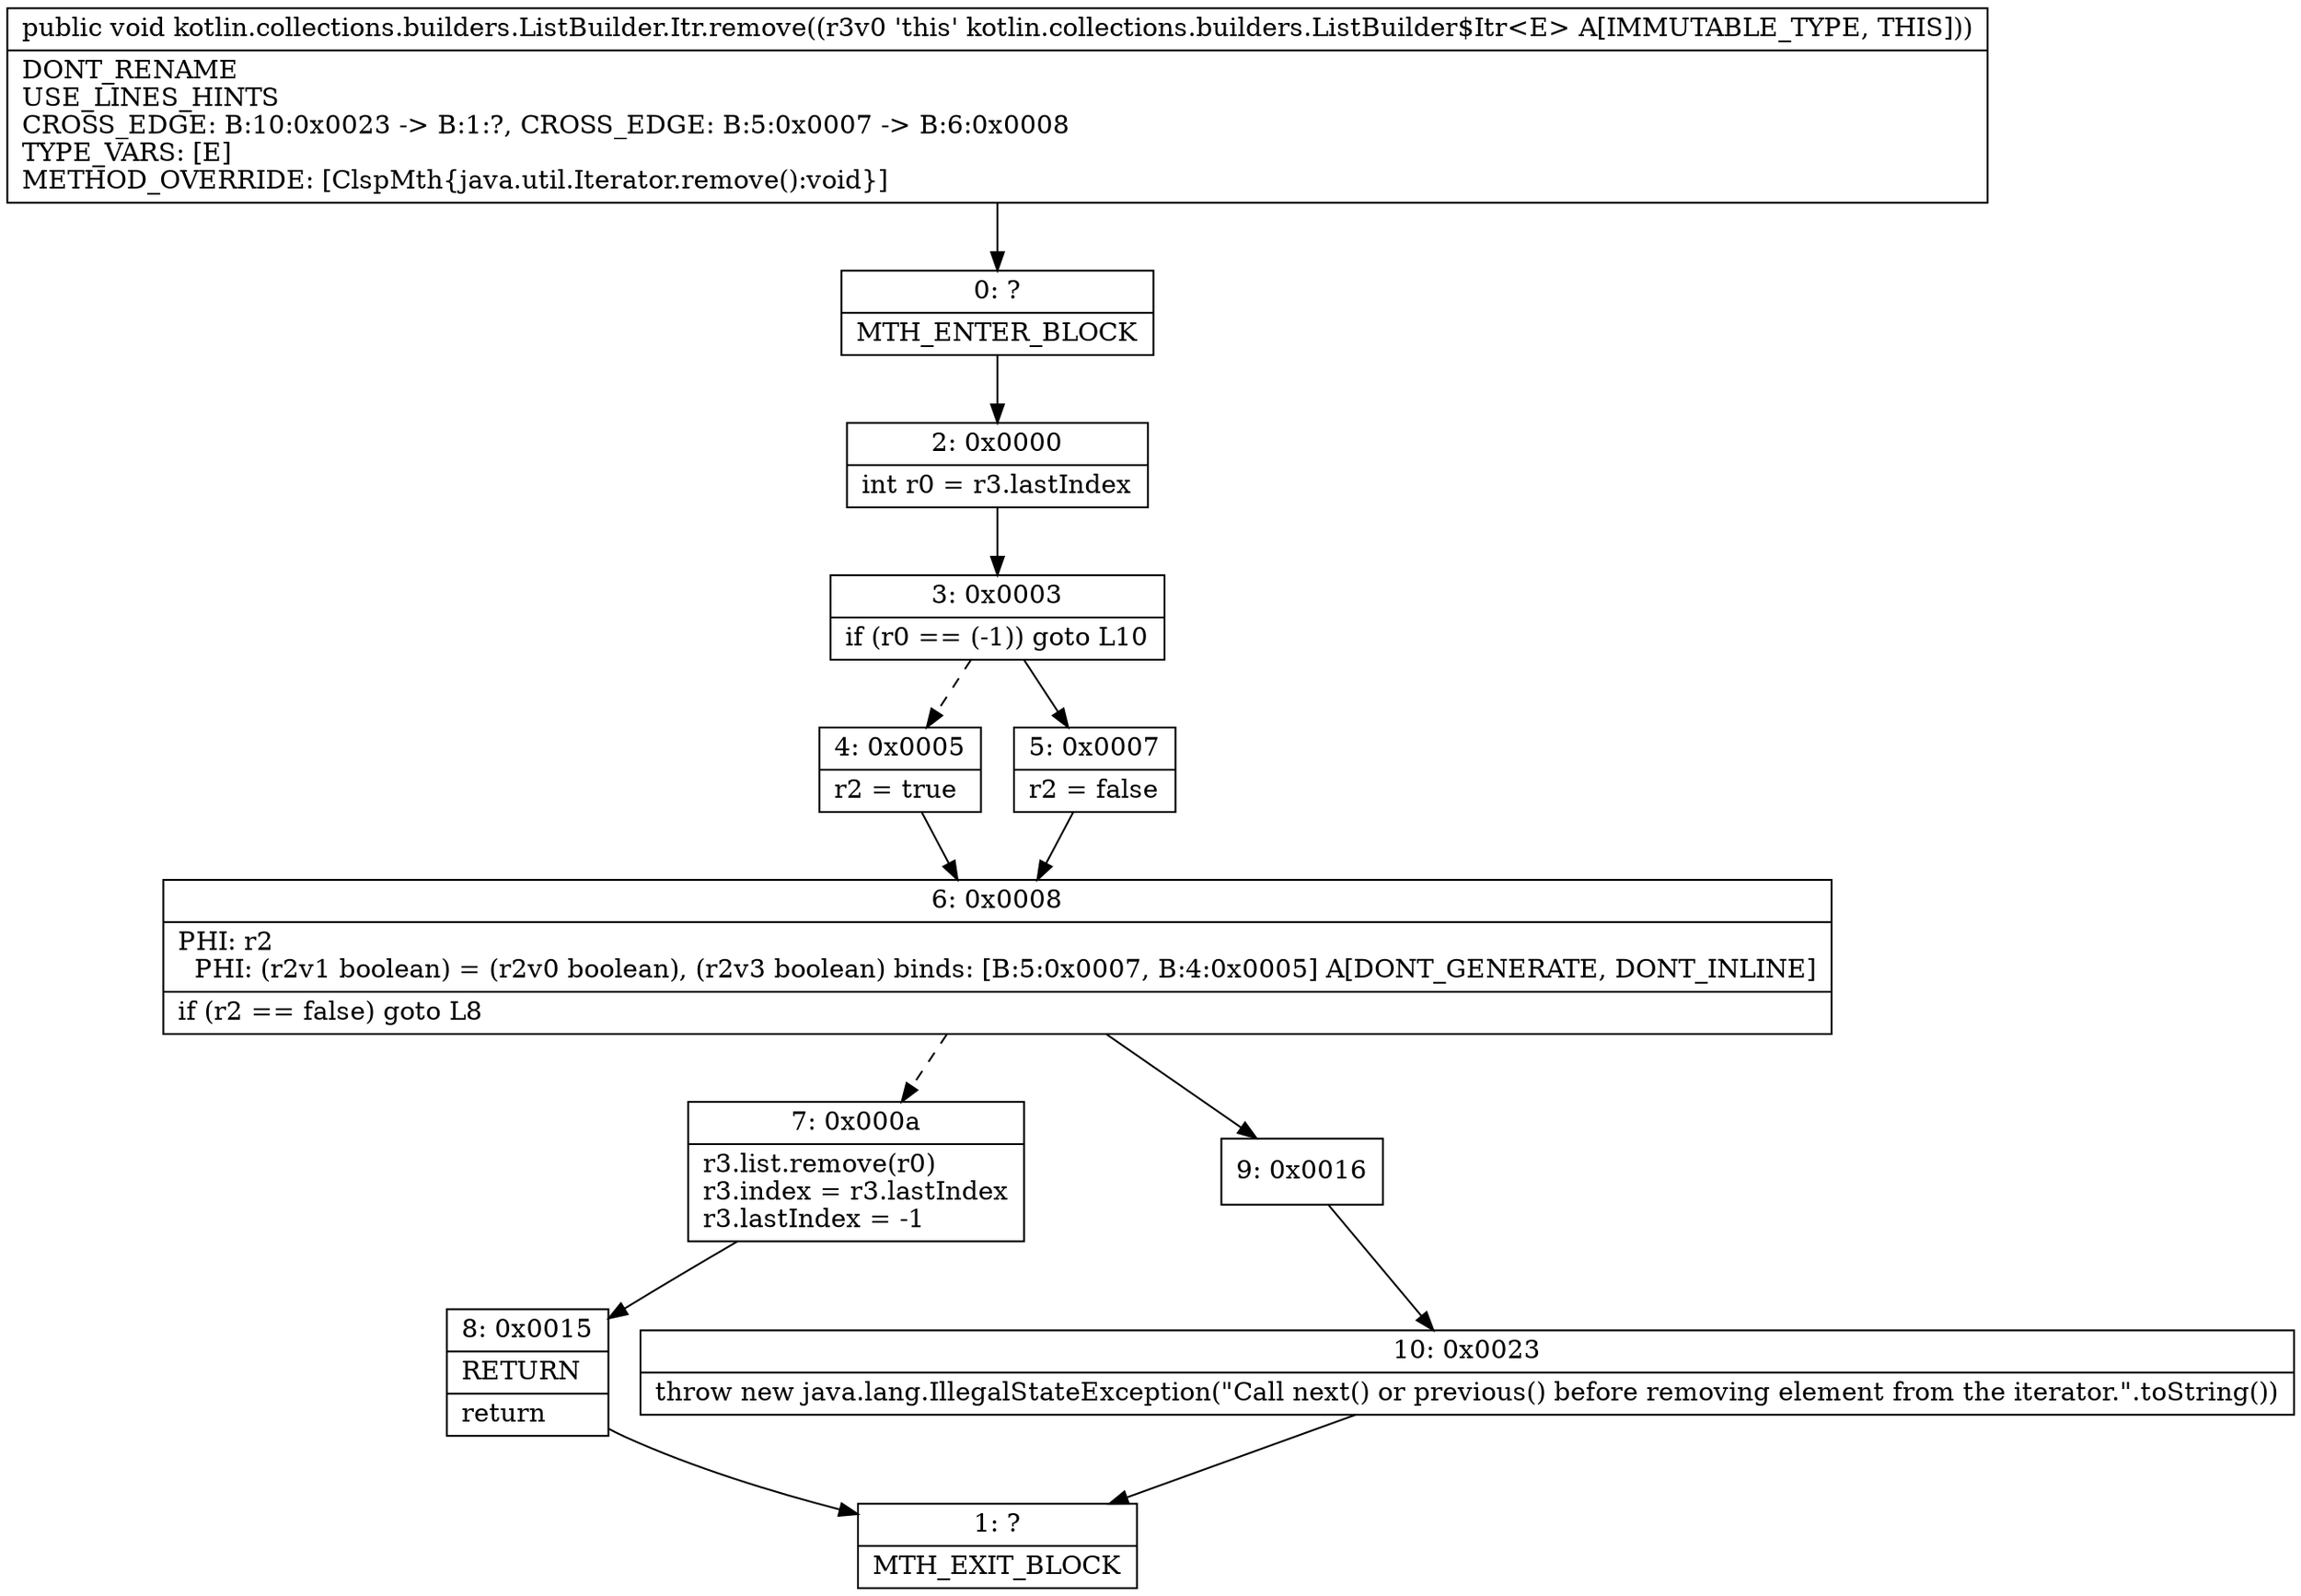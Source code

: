 digraph "CFG forkotlin.collections.builders.ListBuilder.Itr.remove()V" {
Node_0 [shape=record,label="{0\:\ ?|MTH_ENTER_BLOCK\l}"];
Node_2 [shape=record,label="{2\:\ 0x0000|int r0 = r3.lastIndex\l}"];
Node_3 [shape=record,label="{3\:\ 0x0003|if (r0 == (\-1)) goto L10\l}"];
Node_4 [shape=record,label="{4\:\ 0x0005|r2 = true\l}"];
Node_6 [shape=record,label="{6\:\ 0x0008|PHI: r2 \l  PHI: (r2v1 boolean) = (r2v0 boolean), (r2v3 boolean) binds: [B:5:0x0007, B:4:0x0005] A[DONT_GENERATE, DONT_INLINE]\l|if (r2 == false) goto L8\l}"];
Node_7 [shape=record,label="{7\:\ 0x000a|r3.list.remove(r0)\lr3.index = r3.lastIndex\lr3.lastIndex = \-1\l}"];
Node_8 [shape=record,label="{8\:\ 0x0015|RETURN\l|return\l}"];
Node_1 [shape=record,label="{1\:\ ?|MTH_EXIT_BLOCK\l}"];
Node_9 [shape=record,label="{9\:\ 0x0016}"];
Node_10 [shape=record,label="{10\:\ 0x0023|throw new java.lang.IllegalStateException(\"Call next() or previous() before removing element from the iterator.\".toString())\l}"];
Node_5 [shape=record,label="{5\:\ 0x0007|r2 = false\l}"];
MethodNode[shape=record,label="{public void kotlin.collections.builders.ListBuilder.Itr.remove((r3v0 'this' kotlin.collections.builders.ListBuilder$Itr\<E\> A[IMMUTABLE_TYPE, THIS]))  | DONT_RENAME\lUSE_LINES_HINTS\lCROSS_EDGE: B:10:0x0023 \-\> B:1:?, CROSS_EDGE: B:5:0x0007 \-\> B:6:0x0008\lTYPE_VARS: [E]\lMETHOD_OVERRIDE: [ClspMth\{java.util.Iterator.remove():void\}]\l}"];
MethodNode -> Node_0;Node_0 -> Node_2;
Node_2 -> Node_3;
Node_3 -> Node_4[style=dashed];
Node_3 -> Node_5;
Node_4 -> Node_6;
Node_6 -> Node_7[style=dashed];
Node_6 -> Node_9;
Node_7 -> Node_8;
Node_8 -> Node_1;
Node_9 -> Node_10;
Node_10 -> Node_1;
Node_5 -> Node_6;
}


